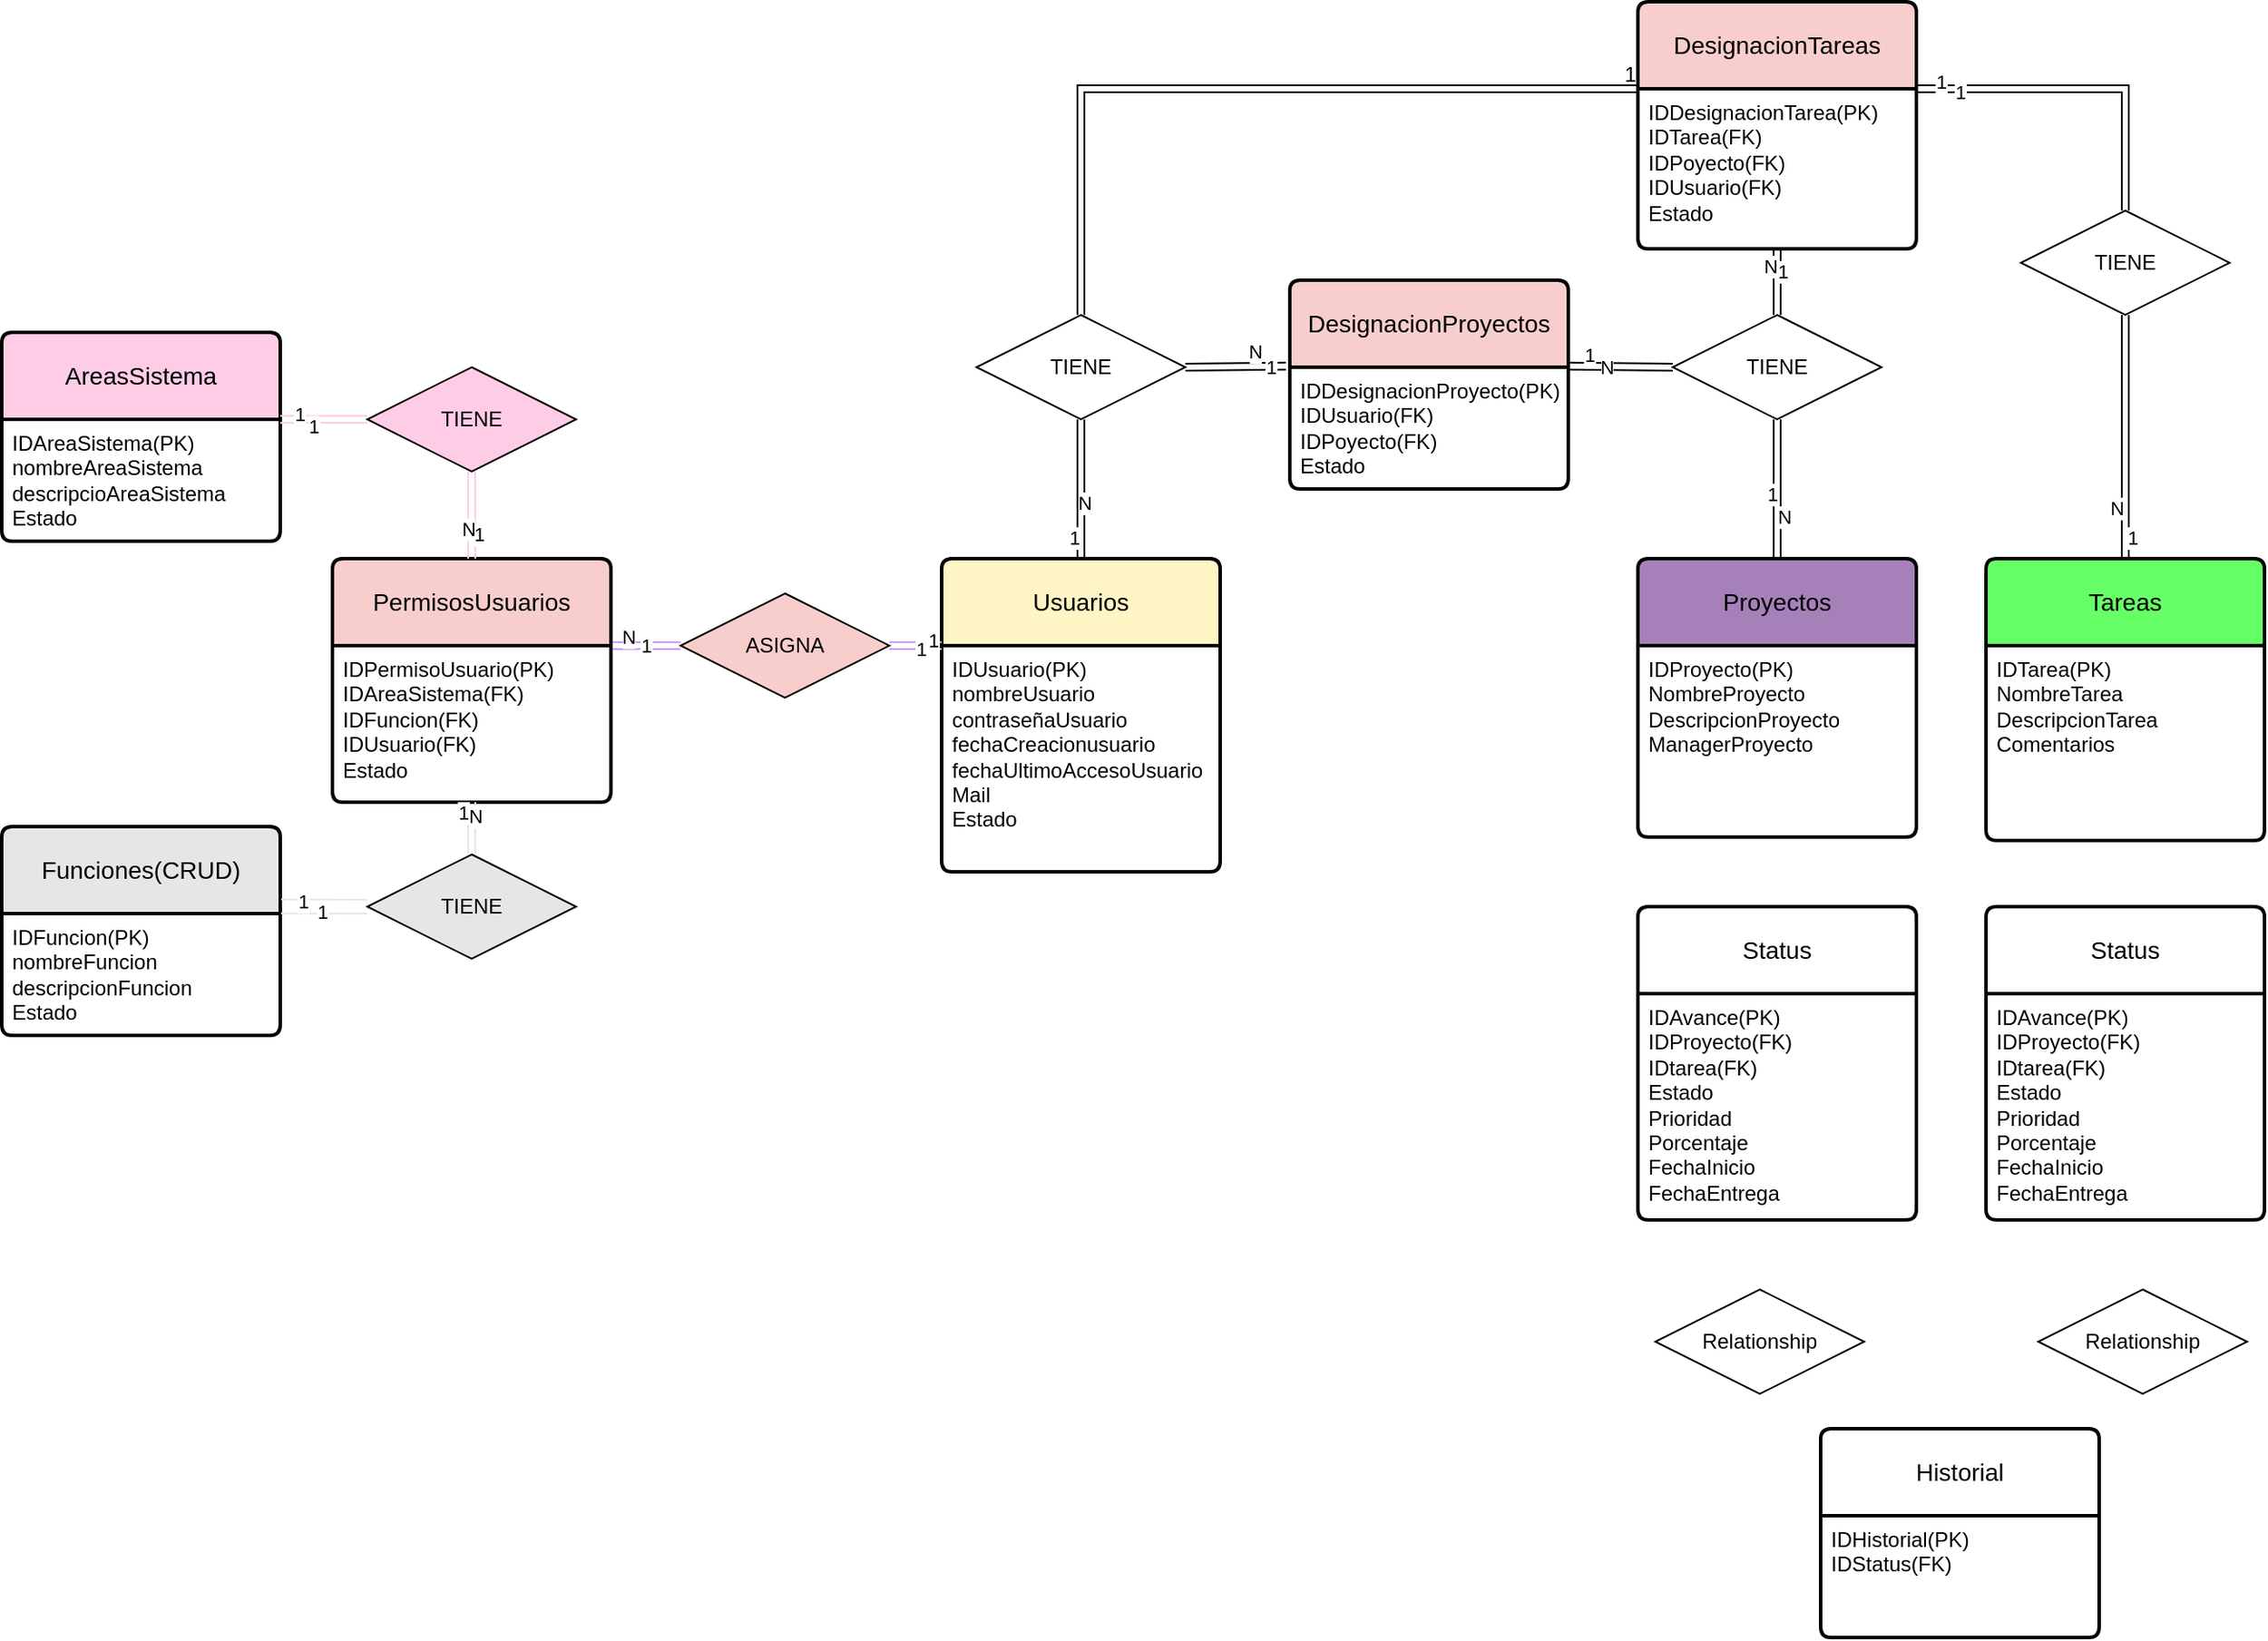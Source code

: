 <mxfile version="26.2.2">
  <diagram name="Página-1" id="onVofuQ2n4QVflqpVg9z">
    <mxGraphModel dx="2636" dy="1564" grid="1" gridSize="10" guides="1" tooltips="1" connect="1" arrows="1" fold="1" page="1" pageScale="1" pageWidth="1169" pageHeight="827" math="0" shadow="0">
      <root>
        <mxCell id="0" />
        <mxCell id="1" parent="0" />
        <mxCell id="FitTSpapuZME1hVPShWE-1" value="Tareas" style="swimlane;childLayout=stackLayout;horizontal=1;startSize=50;horizontalStack=0;rounded=1;fontSize=14;fontStyle=0;strokeWidth=2;resizeParent=0;resizeLast=1;shadow=0;dashed=0;align=center;arcSize=4;whiteSpace=wrap;html=1;fillColor=#66FF66;" vertex="1" parent="1">
          <mxGeometry x="520" y="80" width="160" height="162" as="geometry" />
        </mxCell>
        <mxCell id="FitTSpapuZME1hVPShWE-2" value="IDTarea(PK)&lt;div&gt;&lt;div&gt;NombreTarea&lt;/div&gt;&lt;div&gt;DescripcionTarea&lt;/div&gt;&lt;div&gt;Comentarios&lt;/div&gt;&lt;div&gt;&lt;br&gt;&lt;/div&gt;&lt;/div&gt;" style="align=left;strokeColor=none;fillColor=none;spacingLeft=4;spacingRight=4;fontSize=12;verticalAlign=top;resizable=0;rotatable=0;part=1;html=1;whiteSpace=wrap;" vertex="1" parent="FitTSpapuZME1hVPShWE-1">
          <mxGeometry y="50" width="160" height="112" as="geometry" />
        </mxCell>
        <mxCell id="FitTSpapuZME1hVPShWE-3" value="Proyectos" style="swimlane;childLayout=stackLayout;horizontal=1;startSize=50;horizontalStack=0;rounded=1;fontSize=14;fontStyle=0;strokeWidth=2;resizeParent=0;resizeLast=1;shadow=0;dashed=0;align=center;arcSize=4;whiteSpace=wrap;html=1;fillColor=#A680B8;" vertex="1" parent="1">
          <mxGeometry x="320" y="80" width="160" height="160" as="geometry" />
        </mxCell>
        <mxCell id="FitTSpapuZME1hVPShWE-4" value="IDProyecto(PK)&lt;div&gt;NombreProyecto&lt;/div&gt;&lt;div&gt;DescripcionProyecto&lt;/div&gt;&lt;div&gt;ManagerProyecto&lt;/div&gt;&lt;div&gt;&lt;br&gt;&lt;/div&gt;" style="align=left;strokeColor=none;fillColor=none;spacingLeft=4;spacingRight=4;fontSize=12;verticalAlign=top;resizable=0;rotatable=0;part=1;html=1;whiteSpace=wrap;" vertex="1" parent="FitTSpapuZME1hVPShWE-3">
          <mxGeometry y="50" width="160" height="110" as="geometry" />
        </mxCell>
        <mxCell id="FitTSpapuZME1hVPShWE-5" value="Historial" style="swimlane;childLayout=stackLayout;horizontal=1;startSize=50;horizontalStack=0;rounded=1;fontSize=14;fontStyle=0;strokeWidth=2;resizeParent=0;resizeLast=1;shadow=0;dashed=0;align=center;arcSize=4;whiteSpace=wrap;html=1;" vertex="1" parent="1">
          <mxGeometry x="425" y="580" width="160" height="120" as="geometry" />
        </mxCell>
        <mxCell id="FitTSpapuZME1hVPShWE-6" value="IDHistorial(PK)&lt;div&gt;IDStatus(FK)&lt;/div&gt;&lt;div&gt;&lt;br&gt;&lt;/div&gt;" style="align=left;strokeColor=none;fillColor=none;spacingLeft=4;spacingRight=4;fontSize=12;verticalAlign=top;resizable=0;rotatable=0;part=1;html=1;whiteSpace=wrap;" vertex="1" parent="FitTSpapuZME1hVPShWE-5">
          <mxGeometry y="50" width="160" height="70" as="geometry" />
        </mxCell>
        <mxCell id="FitTSpapuZME1hVPShWE-7" value="Usuarios" style="swimlane;childLayout=stackLayout;horizontal=1;startSize=50;horizontalStack=0;rounded=1;fontSize=14;fontStyle=0;strokeWidth=2;resizeParent=0;resizeLast=1;shadow=0;dashed=0;align=center;arcSize=4;whiteSpace=wrap;html=1;fillColor=#FFF4C3;" vertex="1" parent="1">
          <mxGeometry x="-80" y="80" width="160" height="180" as="geometry" />
        </mxCell>
        <mxCell id="FitTSpapuZME1hVPShWE-8" value="IDUsuario(PK)&lt;div&gt;&lt;div&gt;&lt;/div&gt;&lt;/div&gt;&lt;div&gt;&lt;div&gt;&lt;span style=&quot;background-color: transparent; color: light-dark(rgb(0, 0, 0), rgb(255, 255, 255));&quot;&gt;nombreUsuario&lt;/span&gt;&lt;/div&gt;&lt;div&gt;&lt;span style=&quot;background-color: transparent; color: light-dark(rgb(0, 0, 0), rgb(255, 255, 255));&quot;&gt;contraseñaUsuario&lt;/span&gt;&lt;/div&gt;&lt;div&gt;fechaCreacionusuario&lt;/div&gt;&lt;/div&gt;&lt;div&gt;fechaUltimoAccesoUsuario&lt;/div&gt;&lt;div&gt;Mail&lt;/div&gt;&lt;div&gt;Estado&lt;/div&gt;" style="align=left;strokeColor=none;fillColor=none;spacingLeft=4;spacingRight=4;fontSize=12;verticalAlign=top;resizable=0;rotatable=0;part=1;html=1;whiteSpace=wrap;" vertex="1" parent="FitTSpapuZME1hVPShWE-7">
          <mxGeometry y="50" width="160" height="130" as="geometry" />
        </mxCell>
        <mxCell id="FitTSpapuZME1hVPShWE-11" value="ASIGNA" style="shape=rhombus;perimeter=rhombusPerimeter;whiteSpace=wrap;html=1;align=center;fillColor=#F8CECC;" vertex="1" parent="1">
          <mxGeometry x="-230" y="100" width="120" height="60" as="geometry" />
        </mxCell>
        <mxCell id="FitTSpapuZME1hVPShWE-12" value="" style="shape=link;html=1;rounded=0;strokeColor=#CC99FF;exitX=1;exitY=0.5;exitDx=0;exitDy=0;entryX=0;entryY=0;entryDx=0;entryDy=0;" edge="1" parent="1" source="FitTSpapuZME1hVPShWE-11" target="FitTSpapuZME1hVPShWE-8">
          <mxGeometry relative="1" as="geometry">
            <mxPoint x="-460" y="-20" as="sourcePoint" />
            <mxPoint x="-100" y="160" as="targetPoint" />
          </mxGeometry>
        </mxCell>
        <mxCell id="FitTSpapuZME1hVPShWE-13" value="1" style="edgeLabel;html=1;align=center;verticalAlign=middle;resizable=0;points=[];" vertex="1" connectable="0" parent="FitTSpapuZME1hVPShWE-12">
          <mxGeometry x="0.647" y="3" relative="1" as="geometry">
            <mxPoint as="offset" />
          </mxGeometry>
        </mxCell>
        <mxCell id="FitTSpapuZME1hVPShWE-14" value="1" style="edgeLabel;html=1;align=center;verticalAlign=middle;resizable=0;points=[];" vertex="1" connectable="0" parent="FitTSpapuZME1hVPShWE-12">
          <mxGeometry x="0.203" y="-2" relative="1" as="geometry">
            <mxPoint as="offset" />
          </mxGeometry>
        </mxCell>
        <mxCell id="FitTSpapuZME1hVPShWE-15" value="" style="shape=link;html=1;rounded=0;strokeColor=#CC99FF;exitX=1;exitY=0;exitDx=0;exitDy=0;entryX=0;entryY=0.5;entryDx=0;entryDy=0;" edge="1" parent="1" source="FitTSpapuZME1hVPShWE-19" target="FitTSpapuZME1hVPShWE-11">
          <mxGeometry relative="1" as="geometry">
            <mxPoint x="-300" y="90" as="sourcePoint" />
            <mxPoint x="-410" y="200" as="targetPoint" />
            <Array as="points" />
          </mxGeometry>
        </mxCell>
        <mxCell id="FitTSpapuZME1hVPShWE-16" value="N" style="edgeLabel;html=1;align=center;verticalAlign=middle;resizable=0;points=[];" vertex="1" connectable="0" parent="FitTSpapuZME1hVPShWE-15">
          <mxGeometry x="-0.798" y="5" relative="1" as="geometry">
            <mxPoint x="6" as="offset" />
          </mxGeometry>
        </mxCell>
        <mxCell id="FitTSpapuZME1hVPShWE-17" value="1" style="edgeLabel;html=1;align=center;verticalAlign=middle;resizable=0;points=[];" vertex="1" connectable="0" parent="FitTSpapuZME1hVPShWE-15">
          <mxGeometry x="-0.55" y="-2" relative="1" as="geometry">
            <mxPoint x="11" y="-2" as="offset" />
          </mxGeometry>
        </mxCell>
        <mxCell id="FitTSpapuZME1hVPShWE-18" value="PermisosUsuarios" style="swimlane;childLayout=stackLayout;horizontal=1;startSize=50;horizontalStack=0;rounded=1;fontSize=14;fontStyle=0;strokeWidth=2;resizeParent=0;resizeLast=1;shadow=0;dashed=0;align=center;arcSize=4;whiteSpace=wrap;html=1;fillColor=#F8CECC;" vertex="1" parent="1">
          <mxGeometry x="-430" y="80" width="160" height="140" as="geometry" />
        </mxCell>
        <mxCell id="FitTSpapuZME1hVPShWE-19" value="&lt;span style=&quot;background-color: rgb(255, 255, 255);&quot;&gt;IDPermisoUsuario(PK)&lt;/span&gt;&lt;div&gt;IDAreaSistema(FK)&lt;br&gt;&lt;div&gt;IDFuncion(FK)&lt;/div&gt;&lt;/div&gt;&lt;div&gt;IDUsuario(FK)&lt;/div&gt;&lt;div&gt;Estado&lt;/div&gt;" style="align=left;strokeColor=none;fillColor=none;spacingLeft=4;spacingRight=4;fontSize=12;verticalAlign=top;resizable=0;rotatable=0;part=1;html=1;whiteSpace=wrap;" vertex="1" parent="FitTSpapuZME1hVPShWE-18">
          <mxGeometry y="50" width="160" height="90" as="geometry" />
        </mxCell>
        <mxCell id="FitTSpapuZME1hVPShWE-20" value="AreasSistema" style="swimlane;childLayout=stackLayout;horizontal=1;startSize=50;horizontalStack=0;rounded=1;fontSize=14;fontStyle=0;strokeWidth=2;resizeParent=0;resizeLast=1;shadow=0;dashed=0;align=center;arcSize=4;whiteSpace=wrap;html=1;fillColor=#FFCCE6;" vertex="1" parent="1">
          <mxGeometry x="-620" y="-50" width="160" height="120" as="geometry" />
        </mxCell>
        <mxCell id="FitTSpapuZME1hVPShWE-21" value="IDAreaSistema(PK)&lt;div&gt;&lt;span style=&quot;background-color: transparent; color: light-dark(rgb(0, 0, 0), rgb(255, 255, 255));&quot;&gt;nombreAreaSistema&lt;/span&gt;&lt;/div&gt;&lt;div&gt;descripcioAreaSistema&lt;/div&gt;&lt;div&gt;Estado&lt;/div&gt;" style="align=left;strokeColor=none;fillColor=none;spacingLeft=4;spacingRight=4;fontSize=12;verticalAlign=top;resizable=0;rotatable=0;part=1;html=1;whiteSpace=wrap;" vertex="1" parent="FitTSpapuZME1hVPShWE-20">
          <mxGeometry y="50" width="160" height="70" as="geometry" />
        </mxCell>
        <mxCell id="FitTSpapuZME1hVPShWE-22" value="TIENE" style="shape=rhombus;perimeter=rhombusPerimeter;whiteSpace=wrap;html=1;align=center;fillColor=#FFCCE6;" vertex="1" parent="1">
          <mxGeometry x="-410" y="-30" width="120" height="60" as="geometry" />
        </mxCell>
        <mxCell id="FitTSpapuZME1hVPShWE-23" value="" style="shape=link;html=1;rounded=0;entryX=0.5;entryY=1;entryDx=0;entryDy=0;strokeColor=#FFCCE6;exitX=0.5;exitY=0;exitDx=0;exitDy=0;" edge="1" parent="1" source="FitTSpapuZME1hVPShWE-18" target="FitTSpapuZME1hVPShWE-22">
          <mxGeometry relative="1" as="geometry">
            <mxPoint x="-290" y="-30" as="sourcePoint" />
            <mxPoint x="-80" y="170" as="targetPoint" />
          </mxGeometry>
        </mxCell>
        <mxCell id="FitTSpapuZME1hVPShWE-24" value="1" style="edgeLabel;html=1;align=center;verticalAlign=middle;resizable=0;points=[];" vertex="1" connectable="0" parent="FitTSpapuZME1hVPShWE-23">
          <mxGeometry x="-0.421" y="-4" relative="1" as="geometry">
            <mxPoint as="offset" />
          </mxGeometry>
        </mxCell>
        <mxCell id="FitTSpapuZME1hVPShWE-25" value="N" style="edgeLabel;html=1;align=center;verticalAlign=middle;resizable=0;points=[];" vertex="1" connectable="0" parent="FitTSpapuZME1hVPShWE-23">
          <mxGeometry x="-0.317" y="2" relative="1" as="geometry">
            <mxPoint as="offset" />
          </mxGeometry>
        </mxCell>
        <mxCell id="FitTSpapuZME1hVPShWE-26" value="" style="shape=link;html=1;rounded=0;entryX=1;entryY=0;entryDx=0;entryDy=0;strokeColor=#FFCCE6;exitX=0;exitY=0.5;exitDx=0;exitDy=0;" edge="1" parent="1" source="FitTSpapuZME1hVPShWE-22" target="FitTSpapuZME1hVPShWE-21">
          <mxGeometry relative="1" as="geometry">
            <mxPoint x="-450" y="-130" as="sourcePoint" />
            <mxPoint x="-100" y="160" as="targetPoint" />
          </mxGeometry>
        </mxCell>
        <mxCell id="FitTSpapuZME1hVPShWE-27" value="1" style="edgeLabel;html=1;align=center;verticalAlign=middle;resizable=0;points=[];" vertex="1" connectable="0" parent="FitTSpapuZME1hVPShWE-26">
          <mxGeometry x="0.576" y="-3" relative="1" as="geometry">
            <mxPoint as="offset" />
          </mxGeometry>
        </mxCell>
        <mxCell id="FitTSpapuZME1hVPShWE-28" value="1" style="edgeLabel;html=1;align=center;verticalAlign=middle;resizable=0;points=[];" vertex="1" connectable="0" parent="FitTSpapuZME1hVPShWE-26">
          <mxGeometry x="0.245" y="4" relative="1" as="geometry">
            <mxPoint as="offset" />
          </mxGeometry>
        </mxCell>
        <mxCell id="FitTSpapuZME1hVPShWE-29" value="TIENE" style="shape=rhombus;perimeter=rhombusPerimeter;whiteSpace=wrap;html=1;align=center;fillColor=#E6E6E6;" vertex="1" parent="1">
          <mxGeometry x="-410" y="250" width="120" height="60" as="geometry" />
        </mxCell>
        <mxCell id="FitTSpapuZME1hVPShWE-30" value="Funciones(CRUD)" style="swimlane;childLayout=stackLayout;horizontal=1;startSize=50;horizontalStack=0;rounded=1;fontSize=14;fontStyle=0;strokeWidth=2;resizeParent=0;resizeLast=1;shadow=0;dashed=0;align=center;arcSize=4;whiteSpace=wrap;html=1;fillColor=#E6E6E6;" vertex="1" parent="1">
          <mxGeometry x="-620" y="234" width="160" height="120" as="geometry" />
        </mxCell>
        <mxCell id="FitTSpapuZME1hVPShWE-31" value="IDFuncion(PK)&lt;div&gt;nombreFuncion&lt;/div&gt;&lt;div&gt;descripcionFuncion&lt;/div&gt;&lt;div&gt;Estado&lt;/div&gt;" style="align=left;strokeColor=none;fillColor=none;spacingLeft=4;spacingRight=4;fontSize=12;verticalAlign=top;resizable=0;rotatable=0;part=1;html=1;whiteSpace=wrap;" vertex="1" parent="FitTSpapuZME1hVPShWE-30">
          <mxGeometry y="50" width="160" height="70" as="geometry" />
        </mxCell>
        <mxCell id="FitTSpapuZME1hVPShWE-32" value="" style="shape=link;html=1;rounded=0;exitX=0;exitY=0.5;exitDx=0;exitDy=0;strokeColor=#E6E6E6;width=-7.949;entryX=1.003;entryY=0.382;entryDx=0;entryDy=0;entryPerimeter=0;" edge="1" parent="1" source="FitTSpapuZME1hVPShWE-29" target="FitTSpapuZME1hVPShWE-30">
          <mxGeometry relative="1" as="geometry">
            <mxPoint x="-490" y="150" as="sourcePoint" />
            <mxPoint x="-440" y="300" as="targetPoint" />
          </mxGeometry>
        </mxCell>
        <mxCell id="FitTSpapuZME1hVPShWE-33" value="1" style="edgeLabel;html=1;align=center;verticalAlign=middle;resizable=0;points=[];" vertex="1" connectable="0" parent="FitTSpapuZME1hVPShWE-32">
          <mxGeometry x="0.507" y="-3" relative="1" as="geometry">
            <mxPoint as="offset" />
          </mxGeometry>
        </mxCell>
        <mxCell id="FitTSpapuZME1hVPShWE-34" value="1" style="edgeLabel;html=1;align=center;verticalAlign=middle;resizable=0;points=[];" vertex="1" connectable="0" parent="FitTSpapuZME1hVPShWE-32">
          <mxGeometry x="0.054" y="3" relative="1" as="geometry">
            <mxPoint as="offset" />
          </mxGeometry>
        </mxCell>
        <mxCell id="FitTSpapuZME1hVPShWE-35" value="" style="shape=link;html=1;rounded=0;exitX=0.5;exitY=1;exitDx=0;exitDy=0;entryX=0.5;entryY=0;entryDx=0;entryDy=0;strokeColor=#E6E6E6;" edge="1" parent="1" source="FitTSpapuZME1hVPShWE-19" target="FitTSpapuZME1hVPShWE-29">
          <mxGeometry relative="1" as="geometry">
            <mxPoint x="-490" y="150" as="sourcePoint" />
            <mxPoint x="-330" y="150" as="targetPoint" />
          </mxGeometry>
        </mxCell>
        <mxCell id="FitTSpapuZME1hVPShWE-36" value="1" style="edgeLabel;html=1;align=center;verticalAlign=middle;resizable=0;points=[];" vertex="1" connectable="0" parent="FitTSpapuZME1hVPShWE-35">
          <mxGeometry x="-0.587" y="-5" relative="1" as="geometry">
            <mxPoint as="offset" />
          </mxGeometry>
        </mxCell>
        <mxCell id="FitTSpapuZME1hVPShWE-37" value="N" style="edgeLabel;html=1;align=center;verticalAlign=middle;resizable=0;points=[];" vertex="1" connectable="0" parent="FitTSpapuZME1hVPShWE-35">
          <mxGeometry x="-0.498" y="2" relative="1" as="geometry">
            <mxPoint as="offset" />
          </mxGeometry>
        </mxCell>
        <mxCell id="FitTSpapuZME1hVPShWE-38" value="Status" style="swimlane;childLayout=stackLayout;horizontal=1;startSize=50;horizontalStack=0;rounded=1;fontSize=14;fontStyle=0;strokeWidth=2;resizeParent=0;resizeLast=1;shadow=0;dashed=0;align=center;arcSize=4;whiteSpace=wrap;html=1;" vertex="1" parent="1">
          <mxGeometry x="320" y="280" width="160" height="180" as="geometry" />
        </mxCell>
        <mxCell id="FitTSpapuZME1hVPShWE-39" value="IDAvance(PK)&lt;div&gt;IDProyecto(FK)&lt;/div&gt;&lt;div&gt;IDtarea(FK)&lt;br&gt;&lt;div&gt;Estado&lt;/div&gt;&lt;div&gt;Prioridad&lt;/div&gt;&lt;div&gt;Porcentaje&lt;/div&gt;&lt;div&gt;&lt;div&gt;FechaInicio&lt;/div&gt;&lt;div&gt;FechaEntrega&lt;/div&gt;&lt;/div&gt;&lt;/div&gt;" style="align=left;strokeColor=none;fillColor=none;spacingLeft=4;spacingRight=4;fontSize=12;verticalAlign=top;resizable=0;rotatable=0;part=1;html=1;whiteSpace=wrap;" vertex="1" parent="FitTSpapuZME1hVPShWE-38">
          <mxGeometry y="50" width="160" height="130" as="geometry" />
        </mxCell>
        <mxCell id="FitTSpapuZME1hVPShWE-75" value="" style="shape=link;html=1;rounded=0;exitX=0.5;exitY=0;exitDx=0;exitDy=0;entryX=0.5;entryY=1;entryDx=0;entryDy=0;" edge="1" parent="1" source="FitTSpapuZME1hVPShWE-7" target="FitTSpapuZME1hVPShWE-88">
          <mxGeometry relative="1" as="geometry">
            <mxPoint x="140" y="190" as="sourcePoint" />
            <mxPoint x="160" y="130" as="targetPoint" />
          </mxGeometry>
        </mxCell>
        <mxCell id="FitTSpapuZME1hVPShWE-77" value="1" style="edgeLabel;html=1;align=center;verticalAlign=middle;resizable=0;points=[];" vertex="1" connectable="0" parent="FitTSpapuZME1hVPShWE-75">
          <mxGeometry x="-0.69" y="4" relative="1" as="geometry">
            <mxPoint as="offset" />
          </mxGeometry>
        </mxCell>
        <mxCell id="FitTSpapuZME1hVPShWE-83" value="N" style="edgeLabel;html=1;align=center;verticalAlign=middle;resizable=0;points=[];" vertex="1" connectable="0" parent="FitTSpapuZME1hVPShWE-75">
          <mxGeometry x="-0.188" y="-2" relative="1" as="geometry">
            <mxPoint as="offset" />
          </mxGeometry>
        </mxCell>
        <mxCell id="FitTSpapuZME1hVPShWE-78" value="" style="shape=link;html=1;rounded=0;exitX=0.5;exitY=1;exitDx=0;exitDy=0;entryX=0.5;entryY=0;entryDx=0;entryDy=0;" edge="1" parent="1" source="FitTSpapuZME1hVPShWE-93" target="FitTSpapuZME1hVPShWE-3">
          <mxGeometry relative="1" as="geometry">
            <mxPoint x="5" y="118" as="sourcePoint" />
            <mxPoint x="235" y="55" as="targetPoint" />
          </mxGeometry>
        </mxCell>
        <mxCell id="FitTSpapuZME1hVPShWE-98" value="N" style="edgeLabel;html=1;align=center;verticalAlign=middle;resizable=0;points=[];" vertex="1" connectable="0" parent="FitTSpapuZME1hVPShWE-78">
          <mxGeometry x="0.406" y="4" relative="1" as="geometry">
            <mxPoint as="offset" />
          </mxGeometry>
        </mxCell>
        <mxCell id="FitTSpapuZME1hVPShWE-99" value="1" style="edgeLabel;html=1;align=center;verticalAlign=middle;resizable=0;points=[];" vertex="1" connectable="0" parent="FitTSpapuZME1hVPShWE-78">
          <mxGeometry x="0.072" y="-3" relative="1" as="geometry">
            <mxPoint as="offset" />
          </mxGeometry>
        </mxCell>
        <mxCell id="FitTSpapuZME1hVPShWE-84" value="DesignacionProyectos" style="swimlane;childLayout=stackLayout;horizontal=1;startSize=50;horizontalStack=0;rounded=1;fontSize=14;fontStyle=0;strokeWidth=2;resizeParent=0;resizeLast=1;shadow=0;dashed=0;align=center;arcSize=4;whiteSpace=wrap;html=1;fillColor=#F8CECC;" vertex="1" parent="1">
          <mxGeometry x="120" y="-80" width="160" height="120" as="geometry" />
        </mxCell>
        <mxCell id="FitTSpapuZME1hVPShWE-85" value="&lt;div&gt;IDDesignacionProyecto(PK)&lt;/div&gt;IDUsuario(FK)&lt;div&gt;IDPoyecto(FK)&lt;/div&gt;&lt;div&gt;Estado&lt;/div&gt;" style="align=left;strokeColor=none;fillColor=none;spacingLeft=4;spacingRight=4;fontSize=12;verticalAlign=top;resizable=0;rotatable=0;part=1;html=1;whiteSpace=wrap;" vertex="1" parent="FitTSpapuZME1hVPShWE-84">
          <mxGeometry y="50" width="160" height="70" as="geometry" />
        </mxCell>
        <mxCell id="FitTSpapuZME1hVPShWE-88" value="TIENE" style="shape=rhombus;perimeter=rhombusPerimeter;whiteSpace=wrap;html=1;align=center;" vertex="1" parent="1">
          <mxGeometry x="-60" y="-60" width="120" height="60" as="geometry" />
        </mxCell>
        <mxCell id="FitTSpapuZME1hVPShWE-89" value="" style="shape=link;html=1;rounded=0;exitX=1;exitY=0.5;exitDx=0;exitDy=0;entryX=-0.014;entryY=0.411;entryDx=0;entryDy=0;entryPerimeter=0;" edge="1" parent="1" source="FitTSpapuZME1hVPShWE-88" target="FitTSpapuZME1hVPShWE-84">
          <mxGeometry relative="1" as="geometry">
            <mxPoint x="260" y="260" as="sourcePoint" />
            <mxPoint x="30" y="-100" as="targetPoint" />
            <Array as="points" />
          </mxGeometry>
        </mxCell>
        <mxCell id="FitTSpapuZME1hVPShWE-91" value="N" style="edgeLabel;html=1;align=center;verticalAlign=middle;resizable=0;points=[];" vertex="1" connectable="0" parent="FitTSpapuZME1hVPShWE-89">
          <mxGeometry x="0.806" y="5" relative="1" as="geometry">
            <mxPoint x="-12" y="-4" as="offset" />
          </mxGeometry>
        </mxCell>
        <mxCell id="FitTSpapuZME1hVPShWE-92" value="1" style="edgeLabel;html=1;align=center;verticalAlign=middle;resizable=0;points=[];" vertex="1" connectable="0" parent="FitTSpapuZME1hVPShWE-89">
          <mxGeometry x="0.728" relative="1" as="geometry">
            <mxPoint x="-1" as="offset" />
          </mxGeometry>
        </mxCell>
        <mxCell id="FitTSpapuZME1hVPShWE-93" value="TIENE" style="shape=rhombus;perimeter=rhombusPerimeter;whiteSpace=wrap;html=1;align=center;" vertex="1" parent="1">
          <mxGeometry x="340" y="-60" width="120" height="60" as="geometry" />
        </mxCell>
        <mxCell id="FitTSpapuZME1hVPShWE-95" value="" style="shape=link;html=1;rounded=0;exitX=1;exitY=0.411;exitDx=0;exitDy=0;entryX=0;entryY=0.5;entryDx=0;entryDy=0;exitPerimeter=0;" edge="1" parent="1" source="FitTSpapuZME1hVPShWE-84" target="FitTSpapuZME1hVPShWE-93">
          <mxGeometry relative="1" as="geometry">
            <mxPoint x="250" y="-240" as="sourcePoint" />
            <mxPoint x="400" y="-70" as="targetPoint" />
            <Array as="points" />
          </mxGeometry>
        </mxCell>
        <mxCell id="FitTSpapuZME1hVPShWE-96" value="" style="resizable=0;html=1;whiteSpace=wrap;align=right;verticalAlign=bottom;" connectable="0" vertex="1" parent="FitTSpapuZME1hVPShWE-95">
          <mxGeometry x="1" relative="1" as="geometry" />
        </mxCell>
        <mxCell id="FitTSpapuZME1hVPShWE-97" value="1" style="edgeLabel;html=1;align=center;verticalAlign=middle;resizable=0;points=[];" vertex="1" connectable="0" parent="FitTSpapuZME1hVPShWE-95">
          <mxGeometry x="-0.614" y="7" relative="1" as="geometry">
            <mxPoint as="offset" />
          </mxGeometry>
        </mxCell>
        <mxCell id="FitTSpapuZME1hVPShWE-100" value="N" style="edgeLabel;html=1;align=center;verticalAlign=middle;resizable=0;points=[];" vertex="1" connectable="0" parent="FitTSpapuZME1hVPShWE-95">
          <mxGeometry x="-0.281" relative="1" as="geometry">
            <mxPoint as="offset" />
          </mxGeometry>
        </mxCell>
        <mxCell id="FitTSpapuZME1hVPShWE-130" value="DesignacionTareas" style="swimlane;childLayout=stackLayout;horizontal=1;startSize=50;horizontalStack=0;rounded=1;fontSize=14;fontStyle=0;strokeWidth=2;resizeParent=0;resizeLast=1;shadow=0;dashed=0;align=center;arcSize=4;whiteSpace=wrap;html=1;fillColor=#F8CECC;" vertex="1" parent="1">
          <mxGeometry x="320" y="-240" width="160" height="142" as="geometry" />
        </mxCell>
        <mxCell id="FitTSpapuZME1hVPShWE-131" value="&lt;div&gt;IDDesignacionTarea(PK)&lt;/div&gt;IDTarea(FK)&lt;div&gt;IDPoyecto(FK)&lt;/div&gt;&lt;div&gt;IDUsuario(FK)&lt;/div&gt;&lt;div&gt;Estado&lt;/div&gt;" style="align=left;strokeColor=none;fillColor=none;spacingLeft=4;spacingRight=4;fontSize=12;verticalAlign=top;resizable=0;rotatable=0;part=1;html=1;whiteSpace=wrap;" vertex="1" parent="FitTSpapuZME1hVPShWE-130">
          <mxGeometry y="50" width="160" height="92" as="geometry" />
        </mxCell>
        <mxCell id="FitTSpapuZME1hVPShWE-135" value="TIENE" style="shape=rhombus;perimeter=rhombusPerimeter;whiteSpace=wrap;html=1;align=center;" vertex="1" parent="1">
          <mxGeometry x="540" y="-120" width="120" height="60" as="geometry" />
        </mxCell>
        <mxCell id="FitTSpapuZME1hVPShWE-136" value="" style="shape=link;html=1;rounded=0;entryX=0.5;entryY=0;entryDx=0;entryDy=0;exitX=1;exitY=0;exitDx=0;exitDy=0;" edge="1" parent="1" source="FitTSpapuZME1hVPShWE-131" target="FitTSpapuZME1hVPShWE-135">
          <mxGeometry relative="1" as="geometry">
            <mxPoint x="420" y="60" as="sourcePoint" />
            <mxPoint x="580" y="60" as="targetPoint" />
            <Array as="points">
              <mxPoint x="600" y="-190" />
            </Array>
          </mxGeometry>
        </mxCell>
        <mxCell id="FitTSpapuZME1hVPShWE-161" value="1" style="edgeLabel;html=1;align=center;verticalAlign=middle;resizable=0;points=[];" vertex="1" connectable="0" parent="FitTSpapuZME1hVPShWE-136">
          <mxGeometry x="-0.857" y="4" relative="1" as="geometry">
            <mxPoint as="offset" />
          </mxGeometry>
        </mxCell>
        <mxCell id="FitTSpapuZME1hVPShWE-162" value="1" style="edgeLabel;html=1;align=center;verticalAlign=middle;resizable=0;points=[];" vertex="1" connectable="0" parent="FitTSpapuZME1hVPShWE-136">
          <mxGeometry x="-0.743" y="-2" relative="1" as="geometry">
            <mxPoint as="offset" />
          </mxGeometry>
        </mxCell>
        <mxCell id="FitTSpapuZME1hVPShWE-138" value="" style="shape=link;html=1;rounded=0;exitX=0.5;exitY=0;exitDx=0;exitDy=0;entryX=0.5;entryY=1;entryDx=0;entryDy=0;" edge="1" parent="1" source="FitTSpapuZME1hVPShWE-1" target="FitTSpapuZME1hVPShWE-135">
          <mxGeometry relative="1" as="geometry">
            <mxPoint x="480" y="50" as="sourcePoint" />
            <mxPoint x="680" y="-20" as="targetPoint" />
          </mxGeometry>
        </mxCell>
        <mxCell id="FitTSpapuZME1hVPShWE-158" value="1" style="edgeLabel;html=1;align=center;verticalAlign=middle;resizable=0;points=[];" vertex="1" connectable="0" parent="FitTSpapuZME1hVPShWE-138">
          <mxGeometry x="-0.821" y="-4" relative="1" as="geometry">
            <mxPoint as="offset" />
          </mxGeometry>
        </mxCell>
        <mxCell id="FitTSpapuZME1hVPShWE-163" value="N" style="edgeLabel;html=1;align=center;verticalAlign=middle;resizable=0;points=[];" vertex="1" connectable="0" parent="FitTSpapuZME1hVPShWE-138">
          <mxGeometry x="-0.583" y="5" relative="1" as="geometry">
            <mxPoint as="offset" />
          </mxGeometry>
        </mxCell>
        <mxCell id="FitTSpapuZME1hVPShWE-150" value="" style="shape=link;html=1;rounded=0;entryX=0.5;entryY=1;entryDx=0;entryDy=0;exitX=0.5;exitY=0;exitDx=0;exitDy=0;" edge="1" parent="1" source="FitTSpapuZME1hVPShWE-93" target="FitTSpapuZME1hVPShWE-131">
          <mxGeometry relative="1" as="geometry">
            <mxPoint x="210" y="-20" as="sourcePoint" />
            <mxPoint x="370" y="-20" as="targetPoint" />
          </mxGeometry>
        </mxCell>
        <mxCell id="FitTSpapuZME1hVPShWE-155" value="N" style="edgeLabel;html=1;align=center;verticalAlign=middle;resizable=0;points=[];" vertex="1" connectable="0" parent="FitTSpapuZME1hVPShWE-150">
          <mxGeometry x="0.465" y="4" relative="1" as="geometry">
            <mxPoint as="offset" />
          </mxGeometry>
        </mxCell>
        <mxCell id="FitTSpapuZME1hVPShWE-156" value="1" style="edgeLabel;html=1;align=center;verticalAlign=middle;resizable=0;points=[];" vertex="1" connectable="0" parent="FitTSpapuZME1hVPShWE-150">
          <mxGeometry x="0.333" y="-3" relative="1" as="geometry">
            <mxPoint as="offset" />
          </mxGeometry>
        </mxCell>
        <mxCell id="FitTSpapuZME1hVPShWE-152" value="" style="shape=link;html=1;rounded=0;exitX=0.5;exitY=0;exitDx=0;exitDy=0;entryX=0;entryY=0;entryDx=0;entryDy=0;" edge="1" parent="1" source="FitTSpapuZME1hVPShWE-88" target="FitTSpapuZME1hVPShWE-131">
          <mxGeometry relative="1" as="geometry">
            <mxPoint x="210" y="-20" as="sourcePoint" />
            <mxPoint x="370" y="-20" as="targetPoint" />
            <Array as="points">
              <mxPoint y="-190" />
            </Array>
          </mxGeometry>
        </mxCell>
        <mxCell id="FitTSpapuZME1hVPShWE-153" value="1" style="resizable=0;html=1;whiteSpace=wrap;align=right;verticalAlign=bottom;" connectable="0" vertex="1" parent="FitTSpapuZME1hVPShWE-152">
          <mxGeometry x="1" relative="1" as="geometry" />
        </mxCell>
        <mxCell id="FitTSpapuZME1hVPShWE-170" value="Relationship" style="shape=rhombus;perimeter=rhombusPerimeter;whiteSpace=wrap;html=1;align=center;" vertex="1" parent="1">
          <mxGeometry x="330" y="500" width="120" height="60" as="geometry" />
        </mxCell>
        <mxCell id="FitTSpapuZME1hVPShWE-172" value="Status" style="swimlane;childLayout=stackLayout;horizontal=1;startSize=50;horizontalStack=0;rounded=1;fontSize=14;fontStyle=0;strokeWidth=2;resizeParent=0;resizeLast=1;shadow=0;dashed=0;align=center;arcSize=4;whiteSpace=wrap;html=1;" vertex="1" parent="1">
          <mxGeometry x="520" y="280" width="160" height="180" as="geometry" />
        </mxCell>
        <mxCell id="FitTSpapuZME1hVPShWE-173" value="IDAvance(PK)&lt;div&gt;IDProyecto(FK)&lt;/div&gt;&lt;div&gt;IDtarea(FK)&lt;br&gt;&lt;div&gt;Estado&lt;/div&gt;&lt;div&gt;Prioridad&lt;/div&gt;&lt;div&gt;Porcentaje&lt;/div&gt;&lt;div&gt;&lt;div&gt;FechaInicio&lt;/div&gt;&lt;div&gt;FechaEntrega&lt;/div&gt;&lt;/div&gt;&lt;/div&gt;" style="align=left;strokeColor=none;fillColor=none;spacingLeft=4;spacingRight=4;fontSize=12;verticalAlign=top;resizable=0;rotatable=0;part=1;html=1;whiteSpace=wrap;" vertex="1" parent="FitTSpapuZME1hVPShWE-172">
          <mxGeometry y="50" width="160" height="130" as="geometry" />
        </mxCell>
        <mxCell id="FitTSpapuZME1hVPShWE-174" value="Relationship" style="shape=rhombus;perimeter=rhombusPerimeter;whiteSpace=wrap;html=1;align=center;" vertex="1" parent="1">
          <mxGeometry x="550" y="500" width="120" height="60" as="geometry" />
        </mxCell>
      </root>
    </mxGraphModel>
  </diagram>
</mxfile>
